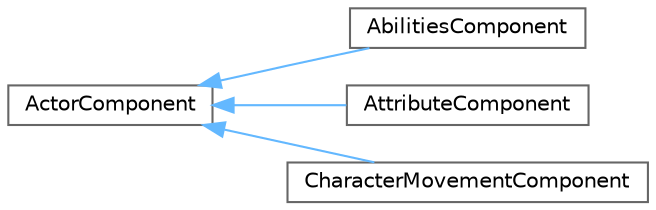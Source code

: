 digraph "Graphical Class Hierarchy"
{
 // LATEX_PDF_SIZE
  bgcolor="transparent";
  edge [fontname=Helvetica,fontsize=10,labelfontname=Helvetica,labelfontsize=10];
  node [fontname=Helvetica,fontsize=10,shape=box,height=0.2,width=0.4];
  rankdir="LR";
  Node0 [label="ActorComponent",height=0.2,width=0.4,color="grey40", fillcolor="white", style="filled",URL="$class_actor_component.html",tooltip="Base class to be derived for actor components"];
  Node0 -> Node1 [dir="back",color="steelblue1",style="solid"];
  Node1 [label="AbilitiesComponent",height=0.2,width=0.4,color="grey40", fillcolor="white", style="filled",URL="$class_abilities_component.html",tooltip="A component allowing the object to use abilities @NOTE: Requires an attribute component to function p..."];
  Node0 -> Node2 [dir="back",color="steelblue1",style="solid"];
  Node2 [label="AttributeComponent",height=0.2,width=0.4,color="grey40", fillcolor="white", style="filled",URL="$class_attribute_component.html",tooltip=" "];
  Node0 -> Node3 [dir="back",color="steelblue1",style="solid"];
  Node3 [label="CharacterMovementComponent",height=0.2,width=0.4,color="grey40", fillcolor="white", style="filled",URL="$class_character_movement_component.html",tooltip="A component that handles moving the character"];
}
